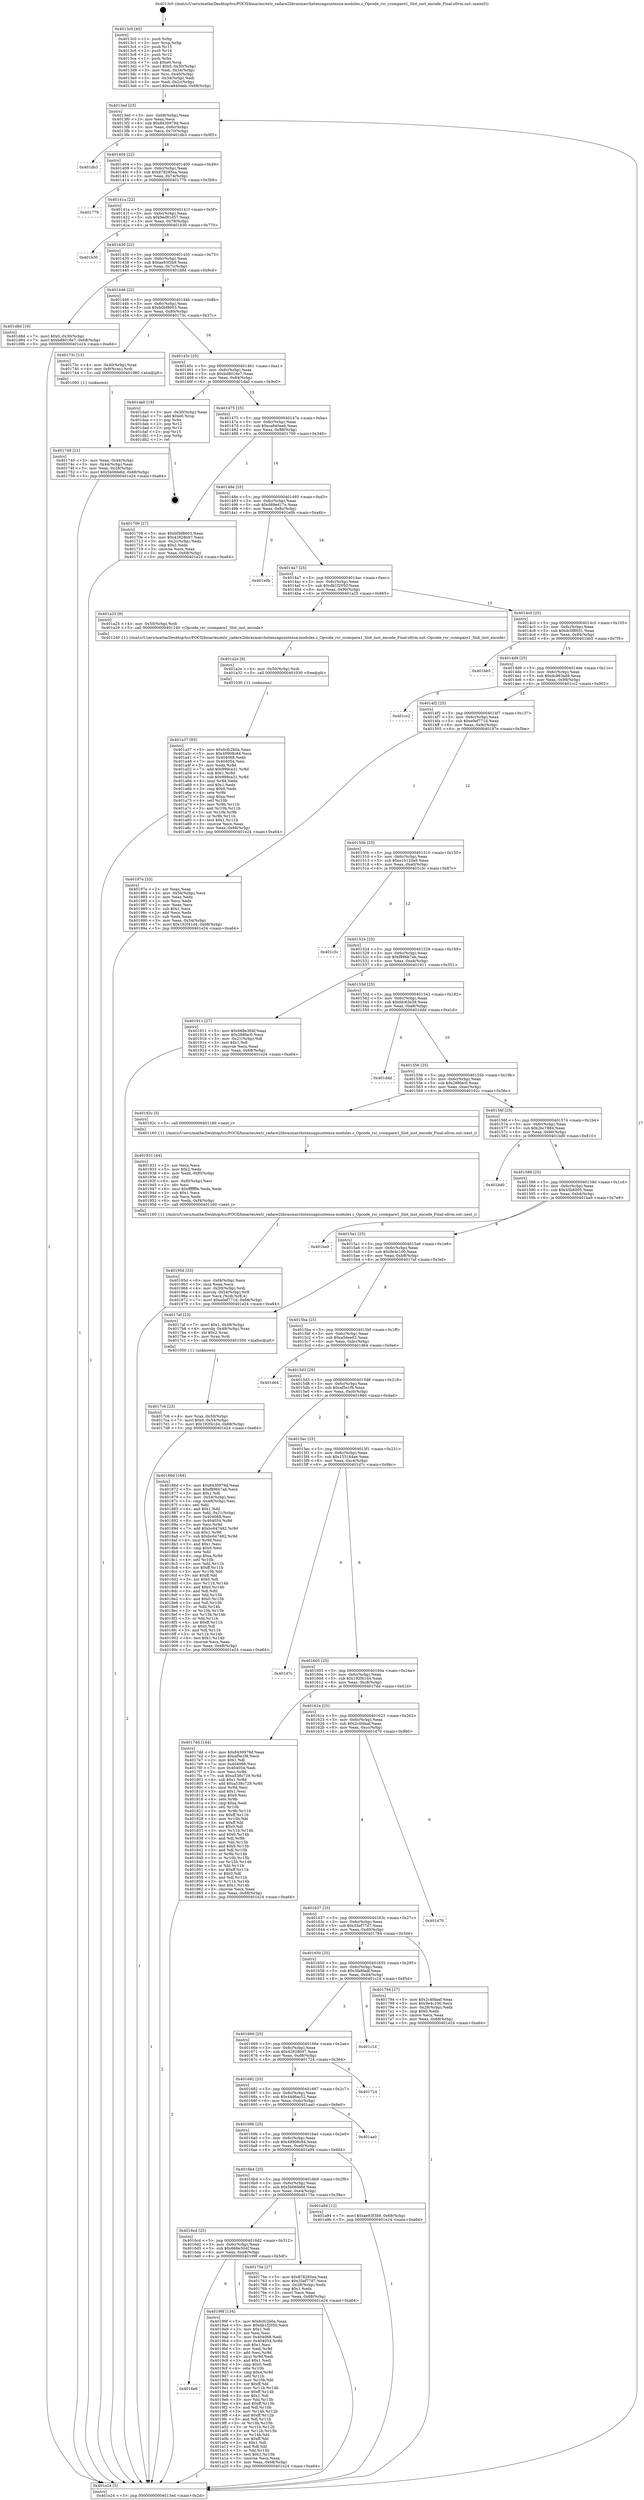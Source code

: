 digraph "0x4013c0" {
  label = "0x4013c0 (/mnt/c/Users/mathe/Desktop/tcc/POCII/binaries/extr_radare2librasmarchxtensagnuxtensa-modules.c_Opcode_rsr_ccompare1_Slot_inst_encode_Final-ollvm.out::main(0))"
  labelloc = "t"
  node[shape=record]

  Entry [label="",width=0.3,height=0.3,shape=circle,fillcolor=black,style=filled]
  "0x4013ed" [label="{
     0x4013ed [23]\l
     | [instrs]\l
     &nbsp;&nbsp;0x4013ed \<+3\>: mov -0x68(%rbp),%eax\l
     &nbsp;&nbsp;0x4013f0 \<+2\>: mov %eax,%ecx\l
     &nbsp;&nbsp;0x4013f2 \<+6\>: sub $0x8430979d,%ecx\l
     &nbsp;&nbsp;0x4013f8 \<+3\>: mov %eax,-0x6c(%rbp)\l
     &nbsp;&nbsp;0x4013fb \<+3\>: mov %ecx,-0x70(%rbp)\l
     &nbsp;&nbsp;0x4013fe \<+6\>: je 0000000000401db3 \<main+0x9f3\>\l
  }"]
  "0x401db3" [label="{
     0x401db3\l
  }", style=dashed]
  "0x401404" [label="{
     0x401404 [22]\l
     | [instrs]\l
     &nbsp;&nbsp;0x401404 \<+5\>: jmp 0000000000401409 \<main+0x49\>\l
     &nbsp;&nbsp;0x401409 \<+3\>: mov -0x6c(%rbp),%eax\l
     &nbsp;&nbsp;0x40140c \<+5\>: sub $0x878285ea,%eax\l
     &nbsp;&nbsp;0x401411 \<+3\>: mov %eax,-0x74(%rbp)\l
     &nbsp;&nbsp;0x401414 \<+6\>: je 0000000000401779 \<main+0x3b9\>\l
  }"]
  Exit [label="",width=0.3,height=0.3,shape=circle,fillcolor=black,style=filled,peripheries=2]
  "0x401779" [label="{
     0x401779\l
  }", style=dashed]
  "0x40141a" [label="{
     0x40141a [22]\l
     | [instrs]\l
     &nbsp;&nbsp;0x40141a \<+5\>: jmp 000000000040141f \<main+0x5f\>\l
     &nbsp;&nbsp;0x40141f \<+3\>: mov -0x6c(%rbp),%eax\l
     &nbsp;&nbsp;0x401422 \<+5\>: sub $0x9ed91d57,%eax\l
     &nbsp;&nbsp;0x401427 \<+3\>: mov %eax,-0x78(%rbp)\l
     &nbsp;&nbsp;0x40142a \<+6\>: je 0000000000401b30 \<main+0x770\>\l
  }"]
  "0x401a37" [label="{
     0x401a37 [93]\l
     | [instrs]\l
     &nbsp;&nbsp;0x401a37 \<+5\>: mov $0x6cfc2b0a,%eax\l
     &nbsp;&nbsp;0x401a3c \<+5\>: mov $0x49908c84,%ecx\l
     &nbsp;&nbsp;0x401a41 \<+7\>: mov 0x404068,%edx\l
     &nbsp;&nbsp;0x401a48 \<+7\>: mov 0x404054,%esi\l
     &nbsp;&nbsp;0x401a4f \<+3\>: mov %edx,%r8d\l
     &nbsp;&nbsp;0x401a52 \<+7\>: add $0x999ca31,%r8d\l
     &nbsp;&nbsp;0x401a59 \<+4\>: sub $0x1,%r8d\l
     &nbsp;&nbsp;0x401a5d \<+7\>: sub $0x999ca31,%r8d\l
     &nbsp;&nbsp;0x401a64 \<+4\>: imul %r8d,%edx\l
     &nbsp;&nbsp;0x401a68 \<+3\>: and $0x1,%edx\l
     &nbsp;&nbsp;0x401a6b \<+3\>: cmp $0x0,%edx\l
     &nbsp;&nbsp;0x401a6e \<+4\>: sete %r9b\l
     &nbsp;&nbsp;0x401a72 \<+3\>: cmp $0xa,%esi\l
     &nbsp;&nbsp;0x401a75 \<+4\>: setl %r10b\l
     &nbsp;&nbsp;0x401a79 \<+3\>: mov %r9b,%r11b\l
     &nbsp;&nbsp;0x401a7c \<+3\>: and %r10b,%r11b\l
     &nbsp;&nbsp;0x401a7f \<+3\>: xor %r10b,%r9b\l
     &nbsp;&nbsp;0x401a82 \<+3\>: or %r9b,%r11b\l
     &nbsp;&nbsp;0x401a85 \<+4\>: test $0x1,%r11b\l
     &nbsp;&nbsp;0x401a89 \<+3\>: cmovne %ecx,%eax\l
     &nbsp;&nbsp;0x401a8c \<+3\>: mov %eax,-0x68(%rbp)\l
     &nbsp;&nbsp;0x401a8f \<+5\>: jmp 0000000000401e24 \<main+0xa64\>\l
  }"]
  "0x401b30" [label="{
     0x401b30\l
  }", style=dashed]
  "0x401430" [label="{
     0x401430 [22]\l
     | [instrs]\l
     &nbsp;&nbsp;0x401430 \<+5\>: jmp 0000000000401435 \<main+0x75\>\l
     &nbsp;&nbsp;0x401435 \<+3\>: mov -0x6c(%rbp),%eax\l
     &nbsp;&nbsp;0x401438 \<+5\>: sub $0xae93f3b9,%eax\l
     &nbsp;&nbsp;0x40143d \<+3\>: mov %eax,-0x7c(%rbp)\l
     &nbsp;&nbsp;0x401440 \<+6\>: je 0000000000401d8d \<main+0x9cd\>\l
  }"]
  "0x401a2e" [label="{
     0x401a2e [9]\l
     | [instrs]\l
     &nbsp;&nbsp;0x401a2e \<+4\>: mov -0x50(%rbp),%rdi\l
     &nbsp;&nbsp;0x401a32 \<+5\>: call 0000000000401030 \<free@plt\>\l
     | [calls]\l
     &nbsp;&nbsp;0x401030 \{1\} (unknown)\l
  }"]
  "0x401d8d" [label="{
     0x401d8d [19]\l
     | [instrs]\l
     &nbsp;&nbsp;0x401d8d \<+7\>: movl $0x0,-0x30(%rbp)\l
     &nbsp;&nbsp;0x401d94 \<+7\>: movl $0xbd8016e7,-0x68(%rbp)\l
     &nbsp;&nbsp;0x401d9b \<+5\>: jmp 0000000000401e24 \<main+0xa64\>\l
  }"]
  "0x401446" [label="{
     0x401446 [22]\l
     | [instrs]\l
     &nbsp;&nbsp;0x401446 \<+5\>: jmp 000000000040144b \<main+0x8b\>\l
     &nbsp;&nbsp;0x40144b \<+3\>: mov -0x6c(%rbp),%eax\l
     &nbsp;&nbsp;0x40144e \<+5\>: sub $0xb0bf8603,%eax\l
     &nbsp;&nbsp;0x401453 \<+3\>: mov %eax,-0x80(%rbp)\l
     &nbsp;&nbsp;0x401456 \<+6\>: je 000000000040173c \<main+0x37c\>\l
  }"]
  "0x4016e6" [label="{
     0x4016e6\l
  }", style=dashed]
  "0x40173c" [label="{
     0x40173c [13]\l
     | [instrs]\l
     &nbsp;&nbsp;0x40173c \<+4\>: mov -0x40(%rbp),%rax\l
     &nbsp;&nbsp;0x401740 \<+4\>: mov 0x8(%rax),%rdi\l
     &nbsp;&nbsp;0x401744 \<+5\>: call 0000000000401060 \<atoi@plt\>\l
     | [calls]\l
     &nbsp;&nbsp;0x401060 \{1\} (unknown)\l
  }"]
  "0x40145c" [label="{
     0x40145c [25]\l
     | [instrs]\l
     &nbsp;&nbsp;0x40145c \<+5\>: jmp 0000000000401461 \<main+0xa1\>\l
     &nbsp;&nbsp;0x401461 \<+3\>: mov -0x6c(%rbp),%eax\l
     &nbsp;&nbsp;0x401464 \<+5\>: sub $0xbd8016e7,%eax\l
     &nbsp;&nbsp;0x401469 \<+6\>: mov %eax,-0x84(%rbp)\l
     &nbsp;&nbsp;0x40146f \<+6\>: je 0000000000401da0 \<main+0x9e0\>\l
  }"]
  "0x40199f" [label="{
     0x40199f [134]\l
     | [instrs]\l
     &nbsp;&nbsp;0x40199f \<+5\>: mov $0x6cfc2b0a,%eax\l
     &nbsp;&nbsp;0x4019a4 \<+5\>: mov $0xdb1f2050,%ecx\l
     &nbsp;&nbsp;0x4019a9 \<+2\>: mov $0x1,%dl\l
     &nbsp;&nbsp;0x4019ab \<+2\>: xor %esi,%esi\l
     &nbsp;&nbsp;0x4019ad \<+7\>: mov 0x404068,%edi\l
     &nbsp;&nbsp;0x4019b4 \<+8\>: mov 0x404054,%r8d\l
     &nbsp;&nbsp;0x4019bc \<+3\>: sub $0x1,%esi\l
     &nbsp;&nbsp;0x4019bf \<+3\>: mov %edi,%r9d\l
     &nbsp;&nbsp;0x4019c2 \<+3\>: add %esi,%r9d\l
     &nbsp;&nbsp;0x4019c5 \<+4\>: imul %r9d,%edi\l
     &nbsp;&nbsp;0x4019c9 \<+3\>: and $0x1,%edi\l
     &nbsp;&nbsp;0x4019cc \<+3\>: cmp $0x0,%edi\l
     &nbsp;&nbsp;0x4019cf \<+4\>: sete %r10b\l
     &nbsp;&nbsp;0x4019d3 \<+4\>: cmp $0xa,%r8d\l
     &nbsp;&nbsp;0x4019d7 \<+4\>: setl %r11b\l
     &nbsp;&nbsp;0x4019db \<+3\>: mov %r10b,%bl\l
     &nbsp;&nbsp;0x4019de \<+3\>: xor $0xff,%bl\l
     &nbsp;&nbsp;0x4019e1 \<+3\>: mov %r11b,%r14b\l
     &nbsp;&nbsp;0x4019e4 \<+4\>: xor $0xff,%r14b\l
     &nbsp;&nbsp;0x4019e8 \<+3\>: xor $0x1,%dl\l
     &nbsp;&nbsp;0x4019eb \<+3\>: mov %bl,%r15b\l
     &nbsp;&nbsp;0x4019ee \<+4\>: and $0xff,%r15b\l
     &nbsp;&nbsp;0x4019f2 \<+3\>: and %dl,%r10b\l
     &nbsp;&nbsp;0x4019f5 \<+3\>: mov %r14b,%r12b\l
     &nbsp;&nbsp;0x4019f8 \<+4\>: and $0xff,%r12b\l
     &nbsp;&nbsp;0x4019fc \<+3\>: and %dl,%r11b\l
     &nbsp;&nbsp;0x4019ff \<+3\>: or %r10b,%r15b\l
     &nbsp;&nbsp;0x401a02 \<+3\>: or %r11b,%r12b\l
     &nbsp;&nbsp;0x401a05 \<+3\>: xor %r12b,%r15b\l
     &nbsp;&nbsp;0x401a08 \<+3\>: or %r14b,%bl\l
     &nbsp;&nbsp;0x401a0b \<+3\>: xor $0xff,%bl\l
     &nbsp;&nbsp;0x401a0e \<+3\>: or $0x1,%dl\l
     &nbsp;&nbsp;0x401a11 \<+2\>: and %dl,%bl\l
     &nbsp;&nbsp;0x401a13 \<+3\>: or %bl,%r15b\l
     &nbsp;&nbsp;0x401a16 \<+4\>: test $0x1,%r15b\l
     &nbsp;&nbsp;0x401a1a \<+3\>: cmovne %ecx,%eax\l
     &nbsp;&nbsp;0x401a1d \<+3\>: mov %eax,-0x68(%rbp)\l
     &nbsp;&nbsp;0x401a20 \<+5\>: jmp 0000000000401e24 \<main+0xa64\>\l
  }"]
  "0x401da0" [label="{
     0x401da0 [19]\l
     | [instrs]\l
     &nbsp;&nbsp;0x401da0 \<+3\>: mov -0x30(%rbp),%eax\l
     &nbsp;&nbsp;0x401da3 \<+7\>: add $0xe0,%rsp\l
     &nbsp;&nbsp;0x401daa \<+1\>: pop %rbx\l
     &nbsp;&nbsp;0x401dab \<+2\>: pop %r12\l
     &nbsp;&nbsp;0x401dad \<+2\>: pop %r14\l
     &nbsp;&nbsp;0x401daf \<+2\>: pop %r15\l
     &nbsp;&nbsp;0x401db1 \<+1\>: pop %rbp\l
     &nbsp;&nbsp;0x401db2 \<+1\>: ret\l
  }"]
  "0x401475" [label="{
     0x401475 [25]\l
     | [instrs]\l
     &nbsp;&nbsp;0x401475 \<+5\>: jmp 000000000040147a \<main+0xba\>\l
     &nbsp;&nbsp;0x40147a \<+3\>: mov -0x6c(%rbp),%eax\l
     &nbsp;&nbsp;0x40147d \<+5\>: sub $0xca840eeb,%eax\l
     &nbsp;&nbsp;0x401482 \<+6\>: mov %eax,-0x88(%rbp)\l
     &nbsp;&nbsp;0x401488 \<+6\>: je 0000000000401709 \<main+0x349\>\l
  }"]
  "0x40195d" [label="{
     0x40195d [33]\l
     | [instrs]\l
     &nbsp;&nbsp;0x40195d \<+6\>: mov -0xf4(%rbp),%ecx\l
     &nbsp;&nbsp;0x401963 \<+3\>: imul %eax,%ecx\l
     &nbsp;&nbsp;0x401966 \<+4\>: mov -0x50(%rbp),%rdi\l
     &nbsp;&nbsp;0x40196a \<+4\>: movslq -0x54(%rbp),%r8\l
     &nbsp;&nbsp;0x40196e \<+4\>: mov %ecx,(%rdi,%r8,4)\l
     &nbsp;&nbsp;0x401972 \<+7\>: movl $0xe0ef771d,-0x68(%rbp)\l
     &nbsp;&nbsp;0x401979 \<+5\>: jmp 0000000000401e24 \<main+0xa64\>\l
  }"]
  "0x401709" [label="{
     0x401709 [27]\l
     | [instrs]\l
     &nbsp;&nbsp;0x401709 \<+5\>: mov $0xb0bf8603,%eax\l
     &nbsp;&nbsp;0x40170e \<+5\>: mov $0x42828b97,%ecx\l
     &nbsp;&nbsp;0x401713 \<+3\>: mov -0x2c(%rbp),%edx\l
     &nbsp;&nbsp;0x401716 \<+3\>: cmp $0x2,%edx\l
     &nbsp;&nbsp;0x401719 \<+3\>: cmovne %ecx,%eax\l
     &nbsp;&nbsp;0x40171c \<+3\>: mov %eax,-0x68(%rbp)\l
     &nbsp;&nbsp;0x40171f \<+5\>: jmp 0000000000401e24 \<main+0xa64\>\l
  }"]
  "0x40148e" [label="{
     0x40148e [25]\l
     | [instrs]\l
     &nbsp;&nbsp;0x40148e \<+5\>: jmp 0000000000401493 \<main+0xd3\>\l
     &nbsp;&nbsp;0x401493 \<+3\>: mov -0x6c(%rbp),%eax\l
     &nbsp;&nbsp;0x401496 \<+5\>: sub $0xd69ed17e,%eax\l
     &nbsp;&nbsp;0x40149b \<+6\>: mov %eax,-0x8c(%rbp)\l
     &nbsp;&nbsp;0x4014a1 \<+6\>: je 0000000000401e0b \<main+0xa4b\>\l
  }"]
  "0x401e24" [label="{
     0x401e24 [5]\l
     | [instrs]\l
     &nbsp;&nbsp;0x401e24 \<+5\>: jmp 00000000004013ed \<main+0x2d\>\l
  }"]
  "0x4013c0" [label="{
     0x4013c0 [45]\l
     | [instrs]\l
     &nbsp;&nbsp;0x4013c0 \<+1\>: push %rbp\l
     &nbsp;&nbsp;0x4013c1 \<+3\>: mov %rsp,%rbp\l
     &nbsp;&nbsp;0x4013c4 \<+2\>: push %r15\l
     &nbsp;&nbsp;0x4013c6 \<+2\>: push %r14\l
     &nbsp;&nbsp;0x4013c8 \<+2\>: push %r12\l
     &nbsp;&nbsp;0x4013ca \<+1\>: push %rbx\l
     &nbsp;&nbsp;0x4013cb \<+7\>: sub $0xe0,%rsp\l
     &nbsp;&nbsp;0x4013d2 \<+7\>: movl $0x0,-0x30(%rbp)\l
     &nbsp;&nbsp;0x4013d9 \<+3\>: mov %edi,-0x34(%rbp)\l
     &nbsp;&nbsp;0x4013dc \<+4\>: mov %rsi,-0x40(%rbp)\l
     &nbsp;&nbsp;0x4013e0 \<+3\>: mov -0x34(%rbp),%edi\l
     &nbsp;&nbsp;0x4013e3 \<+3\>: mov %edi,-0x2c(%rbp)\l
     &nbsp;&nbsp;0x4013e6 \<+7\>: movl $0xca840eeb,-0x68(%rbp)\l
  }"]
  "0x401749" [label="{
     0x401749 [21]\l
     | [instrs]\l
     &nbsp;&nbsp;0x401749 \<+3\>: mov %eax,-0x44(%rbp)\l
     &nbsp;&nbsp;0x40174c \<+3\>: mov -0x44(%rbp),%eax\l
     &nbsp;&nbsp;0x40174f \<+3\>: mov %eax,-0x28(%rbp)\l
     &nbsp;&nbsp;0x401752 \<+7\>: movl $0x5b06fe6d,-0x68(%rbp)\l
     &nbsp;&nbsp;0x401759 \<+5\>: jmp 0000000000401e24 \<main+0xa64\>\l
  }"]
  "0x401931" [label="{
     0x401931 [44]\l
     | [instrs]\l
     &nbsp;&nbsp;0x401931 \<+2\>: xor %ecx,%ecx\l
     &nbsp;&nbsp;0x401933 \<+5\>: mov $0x2,%edx\l
     &nbsp;&nbsp;0x401938 \<+6\>: mov %edx,-0xf0(%rbp)\l
     &nbsp;&nbsp;0x40193e \<+1\>: cltd\l
     &nbsp;&nbsp;0x40193f \<+6\>: mov -0xf0(%rbp),%esi\l
     &nbsp;&nbsp;0x401945 \<+2\>: idiv %esi\l
     &nbsp;&nbsp;0x401947 \<+6\>: imul $0xfffffffe,%edx,%edx\l
     &nbsp;&nbsp;0x40194d \<+3\>: sub $0x1,%ecx\l
     &nbsp;&nbsp;0x401950 \<+2\>: sub %ecx,%edx\l
     &nbsp;&nbsp;0x401952 \<+6\>: mov %edx,-0xf4(%rbp)\l
     &nbsp;&nbsp;0x401958 \<+5\>: call 0000000000401160 \<next_i\>\l
     | [calls]\l
     &nbsp;&nbsp;0x401160 \{1\} (/mnt/c/Users/mathe/Desktop/tcc/POCII/binaries/extr_radare2librasmarchxtensagnuxtensa-modules.c_Opcode_rsr_ccompare1_Slot_inst_encode_Final-ollvm.out::next_i)\l
  }"]
  "0x401e0b" [label="{
     0x401e0b\l
  }", style=dashed]
  "0x4014a7" [label="{
     0x4014a7 [25]\l
     | [instrs]\l
     &nbsp;&nbsp;0x4014a7 \<+5\>: jmp 00000000004014ac \<main+0xec\>\l
     &nbsp;&nbsp;0x4014ac \<+3\>: mov -0x6c(%rbp),%eax\l
     &nbsp;&nbsp;0x4014af \<+5\>: sub $0xdb1f2050,%eax\l
     &nbsp;&nbsp;0x4014b4 \<+6\>: mov %eax,-0x90(%rbp)\l
     &nbsp;&nbsp;0x4014ba \<+6\>: je 0000000000401a25 \<main+0x665\>\l
  }"]
  "0x4017c6" [label="{
     0x4017c6 [23]\l
     | [instrs]\l
     &nbsp;&nbsp;0x4017c6 \<+4\>: mov %rax,-0x50(%rbp)\l
     &nbsp;&nbsp;0x4017ca \<+7\>: movl $0x0,-0x54(%rbp)\l
     &nbsp;&nbsp;0x4017d1 \<+7\>: movl $0x192f41d4,-0x68(%rbp)\l
     &nbsp;&nbsp;0x4017d8 \<+5\>: jmp 0000000000401e24 \<main+0xa64\>\l
  }"]
  "0x401a25" [label="{
     0x401a25 [9]\l
     | [instrs]\l
     &nbsp;&nbsp;0x401a25 \<+4\>: mov -0x50(%rbp),%rdi\l
     &nbsp;&nbsp;0x401a29 \<+5\>: call 0000000000401240 \<Opcode_rsr_ccompare1_Slot_inst_encode\>\l
     | [calls]\l
     &nbsp;&nbsp;0x401240 \{1\} (/mnt/c/Users/mathe/Desktop/tcc/POCII/binaries/extr_radare2librasmarchxtensagnuxtensa-modules.c_Opcode_rsr_ccompare1_Slot_inst_encode_Final-ollvm.out::Opcode_rsr_ccompare1_Slot_inst_encode)\l
  }"]
  "0x4014c0" [label="{
     0x4014c0 [25]\l
     | [instrs]\l
     &nbsp;&nbsp;0x4014c0 \<+5\>: jmp 00000000004014c5 \<main+0x105\>\l
     &nbsp;&nbsp;0x4014c5 \<+3\>: mov -0x6c(%rbp),%eax\l
     &nbsp;&nbsp;0x4014c8 \<+5\>: sub $0xdc0f8931,%eax\l
     &nbsp;&nbsp;0x4014cd \<+6\>: mov %eax,-0x94(%rbp)\l
     &nbsp;&nbsp;0x4014d3 \<+6\>: je 0000000000401bb5 \<main+0x7f5\>\l
  }"]
  "0x4016cd" [label="{
     0x4016cd [25]\l
     | [instrs]\l
     &nbsp;&nbsp;0x4016cd \<+5\>: jmp 00000000004016d2 \<main+0x312\>\l
     &nbsp;&nbsp;0x4016d2 \<+3\>: mov -0x6c(%rbp),%eax\l
     &nbsp;&nbsp;0x4016d5 \<+5\>: sub $0x668e304f,%eax\l
     &nbsp;&nbsp;0x4016da \<+6\>: mov %eax,-0xe8(%rbp)\l
     &nbsp;&nbsp;0x4016e0 \<+6\>: je 000000000040199f \<main+0x5df\>\l
  }"]
  "0x401bb5" [label="{
     0x401bb5\l
  }", style=dashed]
  "0x4014d9" [label="{
     0x4014d9 [25]\l
     | [instrs]\l
     &nbsp;&nbsp;0x4014d9 \<+5\>: jmp 00000000004014de \<main+0x11e\>\l
     &nbsp;&nbsp;0x4014de \<+3\>: mov -0x6c(%rbp),%eax\l
     &nbsp;&nbsp;0x4014e1 \<+5\>: sub $0xdc983ad9,%eax\l
     &nbsp;&nbsp;0x4014e6 \<+6\>: mov %eax,-0x98(%rbp)\l
     &nbsp;&nbsp;0x4014ec \<+6\>: je 0000000000401cc2 \<main+0x902\>\l
  }"]
  "0x40175e" [label="{
     0x40175e [27]\l
     | [instrs]\l
     &nbsp;&nbsp;0x40175e \<+5\>: mov $0x878285ea,%eax\l
     &nbsp;&nbsp;0x401763 \<+5\>: mov $0x35ef77d7,%ecx\l
     &nbsp;&nbsp;0x401768 \<+3\>: mov -0x28(%rbp),%edx\l
     &nbsp;&nbsp;0x40176b \<+3\>: cmp $0x1,%edx\l
     &nbsp;&nbsp;0x40176e \<+3\>: cmovl %ecx,%eax\l
     &nbsp;&nbsp;0x401771 \<+3\>: mov %eax,-0x68(%rbp)\l
     &nbsp;&nbsp;0x401774 \<+5\>: jmp 0000000000401e24 \<main+0xa64\>\l
  }"]
  "0x401cc2" [label="{
     0x401cc2\l
  }", style=dashed]
  "0x4014f2" [label="{
     0x4014f2 [25]\l
     | [instrs]\l
     &nbsp;&nbsp;0x4014f2 \<+5\>: jmp 00000000004014f7 \<main+0x137\>\l
     &nbsp;&nbsp;0x4014f7 \<+3\>: mov -0x6c(%rbp),%eax\l
     &nbsp;&nbsp;0x4014fa \<+5\>: sub $0xe0ef771d,%eax\l
     &nbsp;&nbsp;0x4014ff \<+6\>: mov %eax,-0x9c(%rbp)\l
     &nbsp;&nbsp;0x401505 \<+6\>: je 000000000040197e \<main+0x5be\>\l
  }"]
  "0x4016b4" [label="{
     0x4016b4 [25]\l
     | [instrs]\l
     &nbsp;&nbsp;0x4016b4 \<+5\>: jmp 00000000004016b9 \<main+0x2f9\>\l
     &nbsp;&nbsp;0x4016b9 \<+3\>: mov -0x6c(%rbp),%eax\l
     &nbsp;&nbsp;0x4016bc \<+5\>: sub $0x5b06fe6d,%eax\l
     &nbsp;&nbsp;0x4016c1 \<+6\>: mov %eax,-0xe4(%rbp)\l
     &nbsp;&nbsp;0x4016c7 \<+6\>: je 000000000040175e \<main+0x39e\>\l
  }"]
  "0x40197e" [label="{
     0x40197e [33]\l
     | [instrs]\l
     &nbsp;&nbsp;0x40197e \<+2\>: xor %eax,%eax\l
     &nbsp;&nbsp;0x401980 \<+3\>: mov -0x54(%rbp),%ecx\l
     &nbsp;&nbsp;0x401983 \<+2\>: mov %eax,%edx\l
     &nbsp;&nbsp;0x401985 \<+2\>: sub %ecx,%edx\l
     &nbsp;&nbsp;0x401987 \<+2\>: mov %eax,%ecx\l
     &nbsp;&nbsp;0x401989 \<+3\>: sub $0x1,%ecx\l
     &nbsp;&nbsp;0x40198c \<+2\>: add %ecx,%edx\l
     &nbsp;&nbsp;0x40198e \<+2\>: sub %edx,%eax\l
     &nbsp;&nbsp;0x401990 \<+3\>: mov %eax,-0x54(%rbp)\l
     &nbsp;&nbsp;0x401993 \<+7\>: movl $0x192f41d4,-0x68(%rbp)\l
     &nbsp;&nbsp;0x40199a \<+5\>: jmp 0000000000401e24 \<main+0xa64\>\l
  }"]
  "0x40150b" [label="{
     0x40150b [25]\l
     | [instrs]\l
     &nbsp;&nbsp;0x40150b \<+5\>: jmp 0000000000401510 \<main+0x150\>\l
     &nbsp;&nbsp;0x401510 \<+3\>: mov -0x6c(%rbp),%eax\l
     &nbsp;&nbsp;0x401513 \<+5\>: sub $0xe1b120a9,%eax\l
     &nbsp;&nbsp;0x401518 \<+6\>: mov %eax,-0xa0(%rbp)\l
     &nbsp;&nbsp;0x40151e \<+6\>: je 0000000000401c3c \<main+0x87c\>\l
  }"]
  "0x401a94" [label="{
     0x401a94 [12]\l
     | [instrs]\l
     &nbsp;&nbsp;0x401a94 \<+7\>: movl $0xae93f3b9,-0x68(%rbp)\l
     &nbsp;&nbsp;0x401a9b \<+5\>: jmp 0000000000401e24 \<main+0xa64\>\l
  }"]
  "0x401c3c" [label="{
     0x401c3c\l
  }", style=dashed]
  "0x401524" [label="{
     0x401524 [25]\l
     | [instrs]\l
     &nbsp;&nbsp;0x401524 \<+5\>: jmp 0000000000401529 \<main+0x169\>\l
     &nbsp;&nbsp;0x401529 \<+3\>: mov -0x6c(%rbp),%eax\l
     &nbsp;&nbsp;0x40152c \<+5\>: sub $0xf896b7ab,%eax\l
     &nbsp;&nbsp;0x401531 \<+6\>: mov %eax,-0xa4(%rbp)\l
     &nbsp;&nbsp;0x401537 \<+6\>: je 0000000000401911 \<main+0x551\>\l
  }"]
  "0x40169b" [label="{
     0x40169b [25]\l
     | [instrs]\l
     &nbsp;&nbsp;0x40169b \<+5\>: jmp 00000000004016a0 \<main+0x2e0\>\l
     &nbsp;&nbsp;0x4016a0 \<+3\>: mov -0x6c(%rbp),%eax\l
     &nbsp;&nbsp;0x4016a3 \<+5\>: sub $0x49908c84,%eax\l
     &nbsp;&nbsp;0x4016a8 \<+6\>: mov %eax,-0xe0(%rbp)\l
     &nbsp;&nbsp;0x4016ae \<+6\>: je 0000000000401a94 \<main+0x6d4\>\l
  }"]
  "0x401911" [label="{
     0x401911 [27]\l
     | [instrs]\l
     &nbsp;&nbsp;0x401911 \<+5\>: mov $0x668e304f,%eax\l
     &nbsp;&nbsp;0x401916 \<+5\>: mov $0x288fac0,%ecx\l
     &nbsp;&nbsp;0x40191b \<+3\>: mov -0x21(%rbp),%dl\l
     &nbsp;&nbsp;0x40191e \<+3\>: test $0x1,%dl\l
     &nbsp;&nbsp;0x401921 \<+3\>: cmovne %ecx,%eax\l
     &nbsp;&nbsp;0x401924 \<+3\>: mov %eax,-0x68(%rbp)\l
     &nbsp;&nbsp;0x401927 \<+5\>: jmp 0000000000401e24 \<main+0xa64\>\l
  }"]
  "0x40153d" [label="{
     0x40153d [25]\l
     | [instrs]\l
     &nbsp;&nbsp;0x40153d \<+5\>: jmp 0000000000401542 \<main+0x182\>\l
     &nbsp;&nbsp;0x401542 \<+3\>: mov -0x6c(%rbp),%eax\l
     &nbsp;&nbsp;0x401545 \<+5\>: sub $0xfdc63e39,%eax\l
     &nbsp;&nbsp;0x40154a \<+6\>: mov %eax,-0xa8(%rbp)\l
     &nbsp;&nbsp;0x401550 \<+6\>: je 0000000000401ddd \<main+0xa1d\>\l
  }"]
  "0x401aa0" [label="{
     0x401aa0\l
  }", style=dashed]
  "0x401ddd" [label="{
     0x401ddd\l
  }", style=dashed]
  "0x401556" [label="{
     0x401556 [25]\l
     | [instrs]\l
     &nbsp;&nbsp;0x401556 \<+5\>: jmp 000000000040155b \<main+0x19b\>\l
     &nbsp;&nbsp;0x40155b \<+3\>: mov -0x6c(%rbp),%eax\l
     &nbsp;&nbsp;0x40155e \<+5\>: sub $0x288fac0,%eax\l
     &nbsp;&nbsp;0x401563 \<+6\>: mov %eax,-0xac(%rbp)\l
     &nbsp;&nbsp;0x401569 \<+6\>: je 000000000040192c \<main+0x56c\>\l
  }"]
  "0x401682" [label="{
     0x401682 [25]\l
     | [instrs]\l
     &nbsp;&nbsp;0x401682 \<+5\>: jmp 0000000000401687 \<main+0x2c7\>\l
     &nbsp;&nbsp;0x401687 \<+3\>: mov -0x6c(%rbp),%eax\l
     &nbsp;&nbsp;0x40168a \<+5\>: sub $0x44d6ac52,%eax\l
     &nbsp;&nbsp;0x40168f \<+6\>: mov %eax,-0xdc(%rbp)\l
     &nbsp;&nbsp;0x401695 \<+6\>: je 0000000000401aa0 \<main+0x6e0\>\l
  }"]
  "0x40192c" [label="{
     0x40192c [5]\l
     | [instrs]\l
     &nbsp;&nbsp;0x40192c \<+5\>: call 0000000000401160 \<next_i\>\l
     | [calls]\l
     &nbsp;&nbsp;0x401160 \{1\} (/mnt/c/Users/mathe/Desktop/tcc/POCII/binaries/extr_radare2librasmarchxtensagnuxtensa-modules.c_Opcode_rsr_ccompare1_Slot_inst_encode_Final-ollvm.out::next_i)\l
  }"]
  "0x40156f" [label="{
     0x40156f [25]\l
     | [instrs]\l
     &nbsp;&nbsp;0x40156f \<+5\>: jmp 0000000000401574 \<main+0x1b4\>\l
     &nbsp;&nbsp;0x401574 \<+3\>: mov -0x6c(%rbp),%eax\l
     &nbsp;&nbsp;0x401577 \<+5\>: sub $0x2bc7884,%eax\l
     &nbsp;&nbsp;0x40157c \<+6\>: mov %eax,-0xb0(%rbp)\l
     &nbsp;&nbsp;0x401582 \<+6\>: je 0000000000401bd0 \<main+0x810\>\l
  }"]
  "0x401724" [label="{
     0x401724\l
  }", style=dashed]
  "0x401bd0" [label="{
     0x401bd0\l
  }", style=dashed]
  "0x401588" [label="{
     0x401588 [25]\l
     | [instrs]\l
     &nbsp;&nbsp;0x401588 \<+5\>: jmp 000000000040158d \<main+0x1cd\>\l
     &nbsp;&nbsp;0x40158d \<+3\>: mov -0x6c(%rbp),%eax\l
     &nbsp;&nbsp;0x401590 \<+5\>: sub $0x45b6005,%eax\l
     &nbsp;&nbsp;0x401595 \<+6\>: mov %eax,-0xb4(%rbp)\l
     &nbsp;&nbsp;0x40159b \<+6\>: je 0000000000401ba9 \<main+0x7e9\>\l
  }"]
  "0x401669" [label="{
     0x401669 [25]\l
     | [instrs]\l
     &nbsp;&nbsp;0x401669 \<+5\>: jmp 000000000040166e \<main+0x2ae\>\l
     &nbsp;&nbsp;0x40166e \<+3\>: mov -0x6c(%rbp),%eax\l
     &nbsp;&nbsp;0x401671 \<+5\>: sub $0x42828b97,%eax\l
     &nbsp;&nbsp;0x401676 \<+6\>: mov %eax,-0xd8(%rbp)\l
     &nbsp;&nbsp;0x40167c \<+6\>: je 0000000000401724 \<main+0x364\>\l
  }"]
  "0x401ba9" [label="{
     0x401ba9\l
  }", style=dashed]
  "0x4015a1" [label="{
     0x4015a1 [25]\l
     | [instrs]\l
     &nbsp;&nbsp;0x4015a1 \<+5\>: jmp 00000000004015a6 \<main+0x1e6\>\l
     &nbsp;&nbsp;0x4015a6 \<+3\>: mov -0x6c(%rbp),%eax\l
     &nbsp;&nbsp;0x4015a9 \<+5\>: sub $0x9e4c100,%eax\l
     &nbsp;&nbsp;0x4015ae \<+6\>: mov %eax,-0xb8(%rbp)\l
     &nbsp;&nbsp;0x4015b4 \<+6\>: je 00000000004017af \<main+0x3ef\>\l
  }"]
  "0x401c1d" [label="{
     0x401c1d\l
  }", style=dashed]
  "0x4017af" [label="{
     0x4017af [23]\l
     | [instrs]\l
     &nbsp;&nbsp;0x4017af \<+7\>: movl $0x1,-0x48(%rbp)\l
     &nbsp;&nbsp;0x4017b6 \<+4\>: movslq -0x48(%rbp),%rax\l
     &nbsp;&nbsp;0x4017ba \<+4\>: shl $0x2,%rax\l
     &nbsp;&nbsp;0x4017be \<+3\>: mov %rax,%rdi\l
     &nbsp;&nbsp;0x4017c1 \<+5\>: call 0000000000401050 \<malloc@plt\>\l
     | [calls]\l
     &nbsp;&nbsp;0x401050 \{1\} (unknown)\l
  }"]
  "0x4015ba" [label="{
     0x4015ba [25]\l
     | [instrs]\l
     &nbsp;&nbsp;0x4015ba \<+5\>: jmp 00000000004015bf \<main+0x1ff\>\l
     &nbsp;&nbsp;0x4015bf \<+3\>: mov -0x6c(%rbp),%eax\l
     &nbsp;&nbsp;0x4015c2 \<+5\>: sub $0xa5dee02,%eax\l
     &nbsp;&nbsp;0x4015c7 \<+6\>: mov %eax,-0xbc(%rbp)\l
     &nbsp;&nbsp;0x4015cd \<+6\>: je 0000000000401d64 \<main+0x9a4\>\l
  }"]
  "0x401650" [label="{
     0x401650 [25]\l
     | [instrs]\l
     &nbsp;&nbsp;0x401650 \<+5\>: jmp 0000000000401655 \<main+0x295\>\l
     &nbsp;&nbsp;0x401655 \<+3\>: mov -0x6c(%rbp),%eax\l
     &nbsp;&nbsp;0x401658 \<+5\>: sub $0x3fa8fadf,%eax\l
     &nbsp;&nbsp;0x40165d \<+6\>: mov %eax,-0xd4(%rbp)\l
     &nbsp;&nbsp;0x401663 \<+6\>: je 0000000000401c1d \<main+0x85d\>\l
  }"]
  "0x401d64" [label="{
     0x401d64\l
  }", style=dashed]
  "0x4015d3" [label="{
     0x4015d3 [25]\l
     | [instrs]\l
     &nbsp;&nbsp;0x4015d3 \<+5\>: jmp 00000000004015d8 \<main+0x218\>\l
     &nbsp;&nbsp;0x4015d8 \<+3\>: mov -0x6c(%rbp),%eax\l
     &nbsp;&nbsp;0x4015db \<+5\>: sub $0xaf5e1f9,%eax\l
     &nbsp;&nbsp;0x4015e0 \<+6\>: mov %eax,-0xc0(%rbp)\l
     &nbsp;&nbsp;0x4015e6 \<+6\>: je 000000000040186d \<main+0x4ad\>\l
  }"]
  "0x401794" [label="{
     0x401794 [27]\l
     | [instrs]\l
     &nbsp;&nbsp;0x401794 \<+5\>: mov $0x2c4fdaaf,%eax\l
     &nbsp;&nbsp;0x401799 \<+5\>: mov $0x9e4c100,%ecx\l
     &nbsp;&nbsp;0x40179e \<+3\>: mov -0x28(%rbp),%edx\l
     &nbsp;&nbsp;0x4017a1 \<+3\>: cmp $0x0,%edx\l
     &nbsp;&nbsp;0x4017a4 \<+3\>: cmove %ecx,%eax\l
     &nbsp;&nbsp;0x4017a7 \<+3\>: mov %eax,-0x68(%rbp)\l
     &nbsp;&nbsp;0x4017aa \<+5\>: jmp 0000000000401e24 \<main+0xa64\>\l
  }"]
  "0x40186d" [label="{
     0x40186d [164]\l
     | [instrs]\l
     &nbsp;&nbsp;0x40186d \<+5\>: mov $0x8430979d,%eax\l
     &nbsp;&nbsp;0x401872 \<+5\>: mov $0xf896b7ab,%ecx\l
     &nbsp;&nbsp;0x401877 \<+2\>: mov $0x1,%dl\l
     &nbsp;&nbsp;0x401879 \<+3\>: mov -0x54(%rbp),%esi\l
     &nbsp;&nbsp;0x40187c \<+3\>: cmp -0x48(%rbp),%esi\l
     &nbsp;&nbsp;0x40187f \<+4\>: setl %dil\l
     &nbsp;&nbsp;0x401883 \<+4\>: and $0x1,%dil\l
     &nbsp;&nbsp;0x401887 \<+4\>: mov %dil,-0x21(%rbp)\l
     &nbsp;&nbsp;0x40188b \<+7\>: mov 0x404068,%esi\l
     &nbsp;&nbsp;0x401892 \<+8\>: mov 0x404054,%r8d\l
     &nbsp;&nbsp;0x40189a \<+3\>: mov %esi,%r9d\l
     &nbsp;&nbsp;0x40189d \<+7\>: add $0xbc647482,%r9d\l
     &nbsp;&nbsp;0x4018a4 \<+4\>: sub $0x1,%r9d\l
     &nbsp;&nbsp;0x4018a8 \<+7\>: sub $0xbc647482,%r9d\l
     &nbsp;&nbsp;0x4018af \<+4\>: imul %r9d,%esi\l
     &nbsp;&nbsp;0x4018b3 \<+3\>: and $0x1,%esi\l
     &nbsp;&nbsp;0x4018b6 \<+3\>: cmp $0x0,%esi\l
     &nbsp;&nbsp;0x4018b9 \<+4\>: sete %dil\l
     &nbsp;&nbsp;0x4018bd \<+4\>: cmp $0xa,%r8d\l
     &nbsp;&nbsp;0x4018c1 \<+4\>: setl %r10b\l
     &nbsp;&nbsp;0x4018c5 \<+3\>: mov %dil,%r11b\l
     &nbsp;&nbsp;0x4018c8 \<+4\>: xor $0xff,%r11b\l
     &nbsp;&nbsp;0x4018cc \<+3\>: mov %r10b,%bl\l
     &nbsp;&nbsp;0x4018cf \<+3\>: xor $0xff,%bl\l
     &nbsp;&nbsp;0x4018d2 \<+3\>: xor $0x0,%dl\l
     &nbsp;&nbsp;0x4018d5 \<+3\>: mov %r11b,%r14b\l
     &nbsp;&nbsp;0x4018d8 \<+4\>: and $0x0,%r14b\l
     &nbsp;&nbsp;0x4018dc \<+3\>: and %dl,%dil\l
     &nbsp;&nbsp;0x4018df \<+3\>: mov %bl,%r15b\l
     &nbsp;&nbsp;0x4018e2 \<+4\>: and $0x0,%r15b\l
     &nbsp;&nbsp;0x4018e6 \<+3\>: and %dl,%r10b\l
     &nbsp;&nbsp;0x4018e9 \<+3\>: or %dil,%r14b\l
     &nbsp;&nbsp;0x4018ec \<+3\>: or %r10b,%r15b\l
     &nbsp;&nbsp;0x4018ef \<+3\>: xor %r15b,%r14b\l
     &nbsp;&nbsp;0x4018f2 \<+3\>: or %bl,%r11b\l
     &nbsp;&nbsp;0x4018f5 \<+4\>: xor $0xff,%r11b\l
     &nbsp;&nbsp;0x4018f9 \<+3\>: or $0x0,%dl\l
     &nbsp;&nbsp;0x4018fc \<+3\>: and %dl,%r11b\l
     &nbsp;&nbsp;0x4018ff \<+3\>: or %r11b,%r14b\l
     &nbsp;&nbsp;0x401902 \<+4\>: test $0x1,%r14b\l
     &nbsp;&nbsp;0x401906 \<+3\>: cmovne %ecx,%eax\l
     &nbsp;&nbsp;0x401909 \<+3\>: mov %eax,-0x68(%rbp)\l
     &nbsp;&nbsp;0x40190c \<+5\>: jmp 0000000000401e24 \<main+0xa64\>\l
  }"]
  "0x4015ec" [label="{
     0x4015ec [25]\l
     | [instrs]\l
     &nbsp;&nbsp;0x4015ec \<+5\>: jmp 00000000004015f1 \<main+0x231\>\l
     &nbsp;&nbsp;0x4015f1 \<+3\>: mov -0x6c(%rbp),%eax\l
     &nbsp;&nbsp;0x4015f4 \<+5\>: sub $0x153164ae,%eax\l
     &nbsp;&nbsp;0x4015f9 \<+6\>: mov %eax,-0xc4(%rbp)\l
     &nbsp;&nbsp;0x4015ff \<+6\>: je 0000000000401d7c \<main+0x9bc\>\l
  }"]
  "0x401637" [label="{
     0x401637 [25]\l
     | [instrs]\l
     &nbsp;&nbsp;0x401637 \<+5\>: jmp 000000000040163c \<main+0x27c\>\l
     &nbsp;&nbsp;0x40163c \<+3\>: mov -0x6c(%rbp),%eax\l
     &nbsp;&nbsp;0x40163f \<+5\>: sub $0x35ef77d7,%eax\l
     &nbsp;&nbsp;0x401644 \<+6\>: mov %eax,-0xd0(%rbp)\l
     &nbsp;&nbsp;0x40164a \<+6\>: je 0000000000401794 \<main+0x3d4\>\l
  }"]
  "0x401d7c" [label="{
     0x401d7c\l
  }", style=dashed]
  "0x401605" [label="{
     0x401605 [25]\l
     | [instrs]\l
     &nbsp;&nbsp;0x401605 \<+5\>: jmp 000000000040160a \<main+0x24a\>\l
     &nbsp;&nbsp;0x40160a \<+3\>: mov -0x6c(%rbp),%eax\l
     &nbsp;&nbsp;0x40160d \<+5\>: sub $0x192f41d4,%eax\l
     &nbsp;&nbsp;0x401612 \<+6\>: mov %eax,-0xc8(%rbp)\l
     &nbsp;&nbsp;0x401618 \<+6\>: je 00000000004017dd \<main+0x41d\>\l
  }"]
  "0x401d70" [label="{
     0x401d70\l
  }", style=dashed]
  "0x4017dd" [label="{
     0x4017dd [144]\l
     | [instrs]\l
     &nbsp;&nbsp;0x4017dd \<+5\>: mov $0x8430979d,%eax\l
     &nbsp;&nbsp;0x4017e2 \<+5\>: mov $0xaf5e1f9,%ecx\l
     &nbsp;&nbsp;0x4017e7 \<+2\>: mov $0x1,%dl\l
     &nbsp;&nbsp;0x4017e9 \<+7\>: mov 0x404068,%esi\l
     &nbsp;&nbsp;0x4017f0 \<+7\>: mov 0x404054,%edi\l
     &nbsp;&nbsp;0x4017f7 \<+3\>: mov %esi,%r8d\l
     &nbsp;&nbsp;0x4017fa \<+7\>: sub $0xa538c729,%r8d\l
     &nbsp;&nbsp;0x401801 \<+4\>: sub $0x1,%r8d\l
     &nbsp;&nbsp;0x401805 \<+7\>: add $0xa538c729,%r8d\l
     &nbsp;&nbsp;0x40180c \<+4\>: imul %r8d,%esi\l
     &nbsp;&nbsp;0x401810 \<+3\>: and $0x1,%esi\l
     &nbsp;&nbsp;0x401813 \<+3\>: cmp $0x0,%esi\l
     &nbsp;&nbsp;0x401816 \<+4\>: sete %r9b\l
     &nbsp;&nbsp;0x40181a \<+3\>: cmp $0xa,%edi\l
     &nbsp;&nbsp;0x40181d \<+4\>: setl %r10b\l
     &nbsp;&nbsp;0x401821 \<+3\>: mov %r9b,%r11b\l
     &nbsp;&nbsp;0x401824 \<+4\>: xor $0xff,%r11b\l
     &nbsp;&nbsp;0x401828 \<+3\>: mov %r10b,%bl\l
     &nbsp;&nbsp;0x40182b \<+3\>: xor $0xff,%bl\l
     &nbsp;&nbsp;0x40182e \<+3\>: xor $0x0,%dl\l
     &nbsp;&nbsp;0x401831 \<+3\>: mov %r11b,%r14b\l
     &nbsp;&nbsp;0x401834 \<+4\>: and $0x0,%r14b\l
     &nbsp;&nbsp;0x401838 \<+3\>: and %dl,%r9b\l
     &nbsp;&nbsp;0x40183b \<+3\>: mov %bl,%r15b\l
     &nbsp;&nbsp;0x40183e \<+4\>: and $0x0,%r15b\l
     &nbsp;&nbsp;0x401842 \<+3\>: and %dl,%r10b\l
     &nbsp;&nbsp;0x401845 \<+3\>: or %r9b,%r14b\l
     &nbsp;&nbsp;0x401848 \<+3\>: or %r10b,%r15b\l
     &nbsp;&nbsp;0x40184b \<+3\>: xor %r15b,%r14b\l
     &nbsp;&nbsp;0x40184e \<+3\>: or %bl,%r11b\l
     &nbsp;&nbsp;0x401851 \<+4\>: xor $0xff,%r11b\l
     &nbsp;&nbsp;0x401855 \<+3\>: or $0x0,%dl\l
     &nbsp;&nbsp;0x401858 \<+3\>: and %dl,%r11b\l
     &nbsp;&nbsp;0x40185b \<+3\>: or %r11b,%r14b\l
     &nbsp;&nbsp;0x40185e \<+4\>: test $0x1,%r14b\l
     &nbsp;&nbsp;0x401862 \<+3\>: cmovne %ecx,%eax\l
     &nbsp;&nbsp;0x401865 \<+3\>: mov %eax,-0x68(%rbp)\l
     &nbsp;&nbsp;0x401868 \<+5\>: jmp 0000000000401e24 \<main+0xa64\>\l
  }"]
  "0x40161e" [label="{
     0x40161e [25]\l
     | [instrs]\l
     &nbsp;&nbsp;0x40161e \<+5\>: jmp 0000000000401623 \<main+0x263\>\l
     &nbsp;&nbsp;0x401623 \<+3\>: mov -0x6c(%rbp),%eax\l
     &nbsp;&nbsp;0x401626 \<+5\>: sub $0x2c4fdaaf,%eax\l
     &nbsp;&nbsp;0x40162b \<+6\>: mov %eax,-0xcc(%rbp)\l
     &nbsp;&nbsp;0x401631 \<+6\>: je 0000000000401d70 \<main+0x9b0\>\l
  }"]
  Entry -> "0x4013c0" [label=" 1"]
  "0x4013ed" -> "0x401db3" [label=" 0"]
  "0x4013ed" -> "0x401404" [label=" 18"]
  "0x401da0" -> Exit [label=" 1"]
  "0x401404" -> "0x401779" [label=" 0"]
  "0x401404" -> "0x40141a" [label=" 18"]
  "0x401d8d" -> "0x401e24" [label=" 1"]
  "0x40141a" -> "0x401b30" [label=" 0"]
  "0x40141a" -> "0x401430" [label=" 18"]
  "0x401a94" -> "0x401e24" [label=" 1"]
  "0x401430" -> "0x401d8d" [label=" 1"]
  "0x401430" -> "0x401446" [label=" 17"]
  "0x401a37" -> "0x401e24" [label=" 1"]
  "0x401446" -> "0x40173c" [label=" 1"]
  "0x401446" -> "0x40145c" [label=" 16"]
  "0x401a2e" -> "0x401a37" [label=" 1"]
  "0x40145c" -> "0x401da0" [label=" 1"]
  "0x40145c" -> "0x401475" [label=" 15"]
  "0x401a25" -> "0x401a2e" [label=" 1"]
  "0x401475" -> "0x401709" [label=" 1"]
  "0x401475" -> "0x40148e" [label=" 14"]
  "0x401709" -> "0x401e24" [label=" 1"]
  "0x4013c0" -> "0x4013ed" [label=" 1"]
  "0x401e24" -> "0x4013ed" [label=" 17"]
  "0x40173c" -> "0x401749" [label=" 1"]
  "0x401749" -> "0x401e24" [label=" 1"]
  "0x4016cd" -> "0x4016e6" [label=" 0"]
  "0x40148e" -> "0x401e0b" [label=" 0"]
  "0x40148e" -> "0x4014a7" [label=" 14"]
  "0x4016cd" -> "0x40199f" [label=" 1"]
  "0x4014a7" -> "0x401a25" [label=" 1"]
  "0x4014a7" -> "0x4014c0" [label=" 13"]
  "0x40199f" -> "0x401e24" [label=" 1"]
  "0x4014c0" -> "0x401bb5" [label=" 0"]
  "0x4014c0" -> "0x4014d9" [label=" 13"]
  "0x40197e" -> "0x401e24" [label=" 1"]
  "0x4014d9" -> "0x401cc2" [label=" 0"]
  "0x4014d9" -> "0x4014f2" [label=" 13"]
  "0x40195d" -> "0x401e24" [label=" 1"]
  "0x4014f2" -> "0x40197e" [label=" 1"]
  "0x4014f2" -> "0x40150b" [label=" 12"]
  "0x40192c" -> "0x401931" [label=" 1"]
  "0x40150b" -> "0x401c3c" [label=" 0"]
  "0x40150b" -> "0x401524" [label=" 12"]
  "0x401911" -> "0x401e24" [label=" 2"]
  "0x401524" -> "0x401911" [label=" 2"]
  "0x401524" -> "0x40153d" [label=" 10"]
  "0x4017dd" -> "0x401e24" [label=" 2"]
  "0x40153d" -> "0x401ddd" [label=" 0"]
  "0x40153d" -> "0x401556" [label=" 10"]
  "0x4017c6" -> "0x401e24" [label=" 1"]
  "0x401556" -> "0x40192c" [label=" 1"]
  "0x401556" -> "0x40156f" [label=" 9"]
  "0x401794" -> "0x401e24" [label=" 1"]
  "0x40156f" -> "0x401bd0" [label=" 0"]
  "0x40156f" -> "0x401588" [label=" 9"]
  "0x40175e" -> "0x401e24" [label=" 1"]
  "0x401588" -> "0x401ba9" [label=" 0"]
  "0x401588" -> "0x4015a1" [label=" 9"]
  "0x4016b4" -> "0x40175e" [label=" 1"]
  "0x4015a1" -> "0x4017af" [label=" 1"]
  "0x4015a1" -> "0x4015ba" [label=" 8"]
  "0x401931" -> "0x40195d" [label=" 1"]
  "0x4015ba" -> "0x401d64" [label=" 0"]
  "0x4015ba" -> "0x4015d3" [label=" 8"]
  "0x40169b" -> "0x401a94" [label=" 1"]
  "0x4015d3" -> "0x40186d" [label=" 2"]
  "0x4015d3" -> "0x4015ec" [label=" 6"]
  "0x40186d" -> "0x401e24" [label=" 2"]
  "0x4015ec" -> "0x401d7c" [label=" 0"]
  "0x4015ec" -> "0x401605" [label=" 6"]
  "0x401682" -> "0x401aa0" [label=" 0"]
  "0x401605" -> "0x4017dd" [label=" 2"]
  "0x401605" -> "0x40161e" [label=" 4"]
  "0x4017af" -> "0x4017c6" [label=" 1"]
  "0x40161e" -> "0x401d70" [label=" 0"]
  "0x40161e" -> "0x401637" [label=" 4"]
  "0x401682" -> "0x40169b" [label=" 3"]
  "0x401637" -> "0x401794" [label=" 1"]
  "0x401637" -> "0x401650" [label=" 3"]
  "0x40169b" -> "0x4016b4" [label=" 2"]
  "0x401650" -> "0x401c1d" [label=" 0"]
  "0x401650" -> "0x401669" [label=" 3"]
  "0x4016b4" -> "0x4016cd" [label=" 1"]
  "0x401669" -> "0x401724" [label=" 0"]
  "0x401669" -> "0x401682" [label=" 3"]
}
